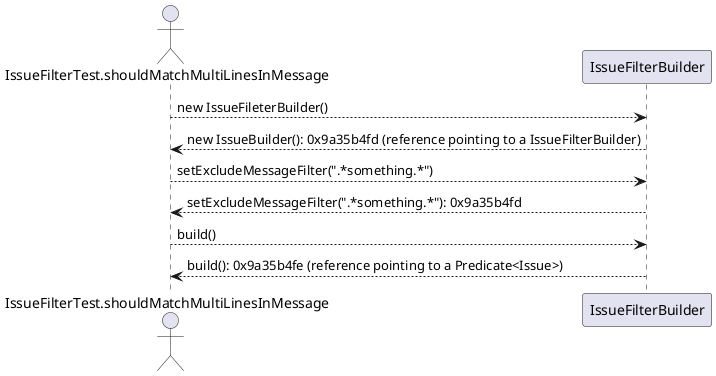 @startuml

actor IssueFilterTest.shouldMatchMultiLinesInMessage

IssueFilterTest.shouldMatchMultiLinesInMessage --> IssueFilterBuilder: new IssueFileterBuilder()
IssueFilterTest.shouldMatchMultiLinesInMessage <-- IssueFilterBuilder: new IssueBuilder(): 0x9a35b4fd (reference pointing to a IssueFilterBuilder)

IssueFilterTest.shouldMatchMultiLinesInMessage --> IssueFilterBuilder: setExcludeMessageFilter(".*something.*")
IssueFilterTest.shouldMatchMultiLinesInMessage <-- IssueFilterBuilder: setExcludeMessageFilter(".*something.*"): 0x9a35b4fd

IssueFilterTest.shouldMatchMultiLinesInMessage --> IssueFilterBuilder: build()
IssueFilterTest.shouldMatchMultiLinesInMessage <-- IssueFilterBuilder: build(): 0x9a35b4fe (reference pointing to a Predicate<Issue>)

@enduml